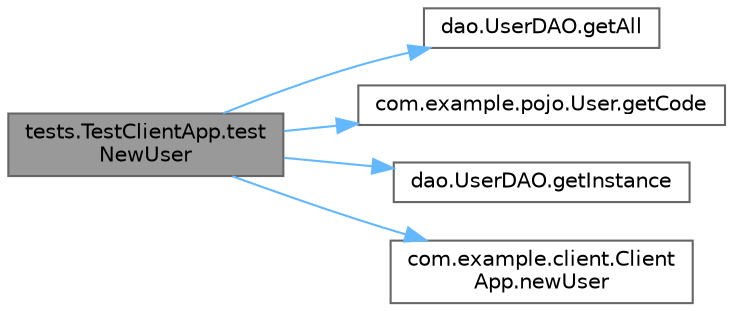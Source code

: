 digraph "tests.TestClientApp.testNewUser"
{
 // LATEX_PDF_SIZE
  bgcolor="transparent";
  edge [fontname=Helvetica,fontsize=10,labelfontname=Helvetica,labelfontsize=10];
  node [fontname=Helvetica,fontsize=10,shape=box,height=0.2,width=0.4];
  rankdir="LR";
  Node1 [label="tests.TestClientApp.test\lNewUser",height=0.2,width=0.4,color="gray40", fillcolor="grey60", style="filled", fontcolor="black",tooltip=" "];
  Node1 -> Node2 [color="steelblue1",style="solid"];
  Node2 [label="dao.UserDAO.getAll",height=0.2,width=0.4,color="grey40", fillcolor="white", style="filled",URL="$classdao_1_1_user_d_a_o.html#aa131a959674d46cac55142d5c1af0c70",tooltip=" "];
  Node1 -> Node3 [color="steelblue1",style="solid"];
  Node3 [label="com.example.pojo.User.getCode",height=0.2,width=0.4,color="grey40", fillcolor="white", style="filled",URL="$classcom_1_1example_1_1pojo_1_1_user.html#a0dfb2b9ed29cb8703ddf981935ad6c95",tooltip=" "];
  Node1 -> Node4 [color="steelblue1",style="solid"];
  Node4 [label="dao.UserDAO.getInstance",height=0.2,width=0.4,color="grey40", fillcolor="white", style="filled",URL="$classdao_1_1_user_d_a_o.html#a80debe8257b2530374dc850e707ee9d0",tooltip=" "];
  Node1 -> Node5 [color="steelblue1",style="solid"];
  Node5 [label="com.example.client.Client\lApp.newUser",height=0.2,width=0.4,color="grey40", fillcolor="white", style="filled",URL="$classcom_1_1example_1_1client_1_1_client_app.html#ab38de7095a49adbdb50d941d09a085e7",tooltip=" "];
}
